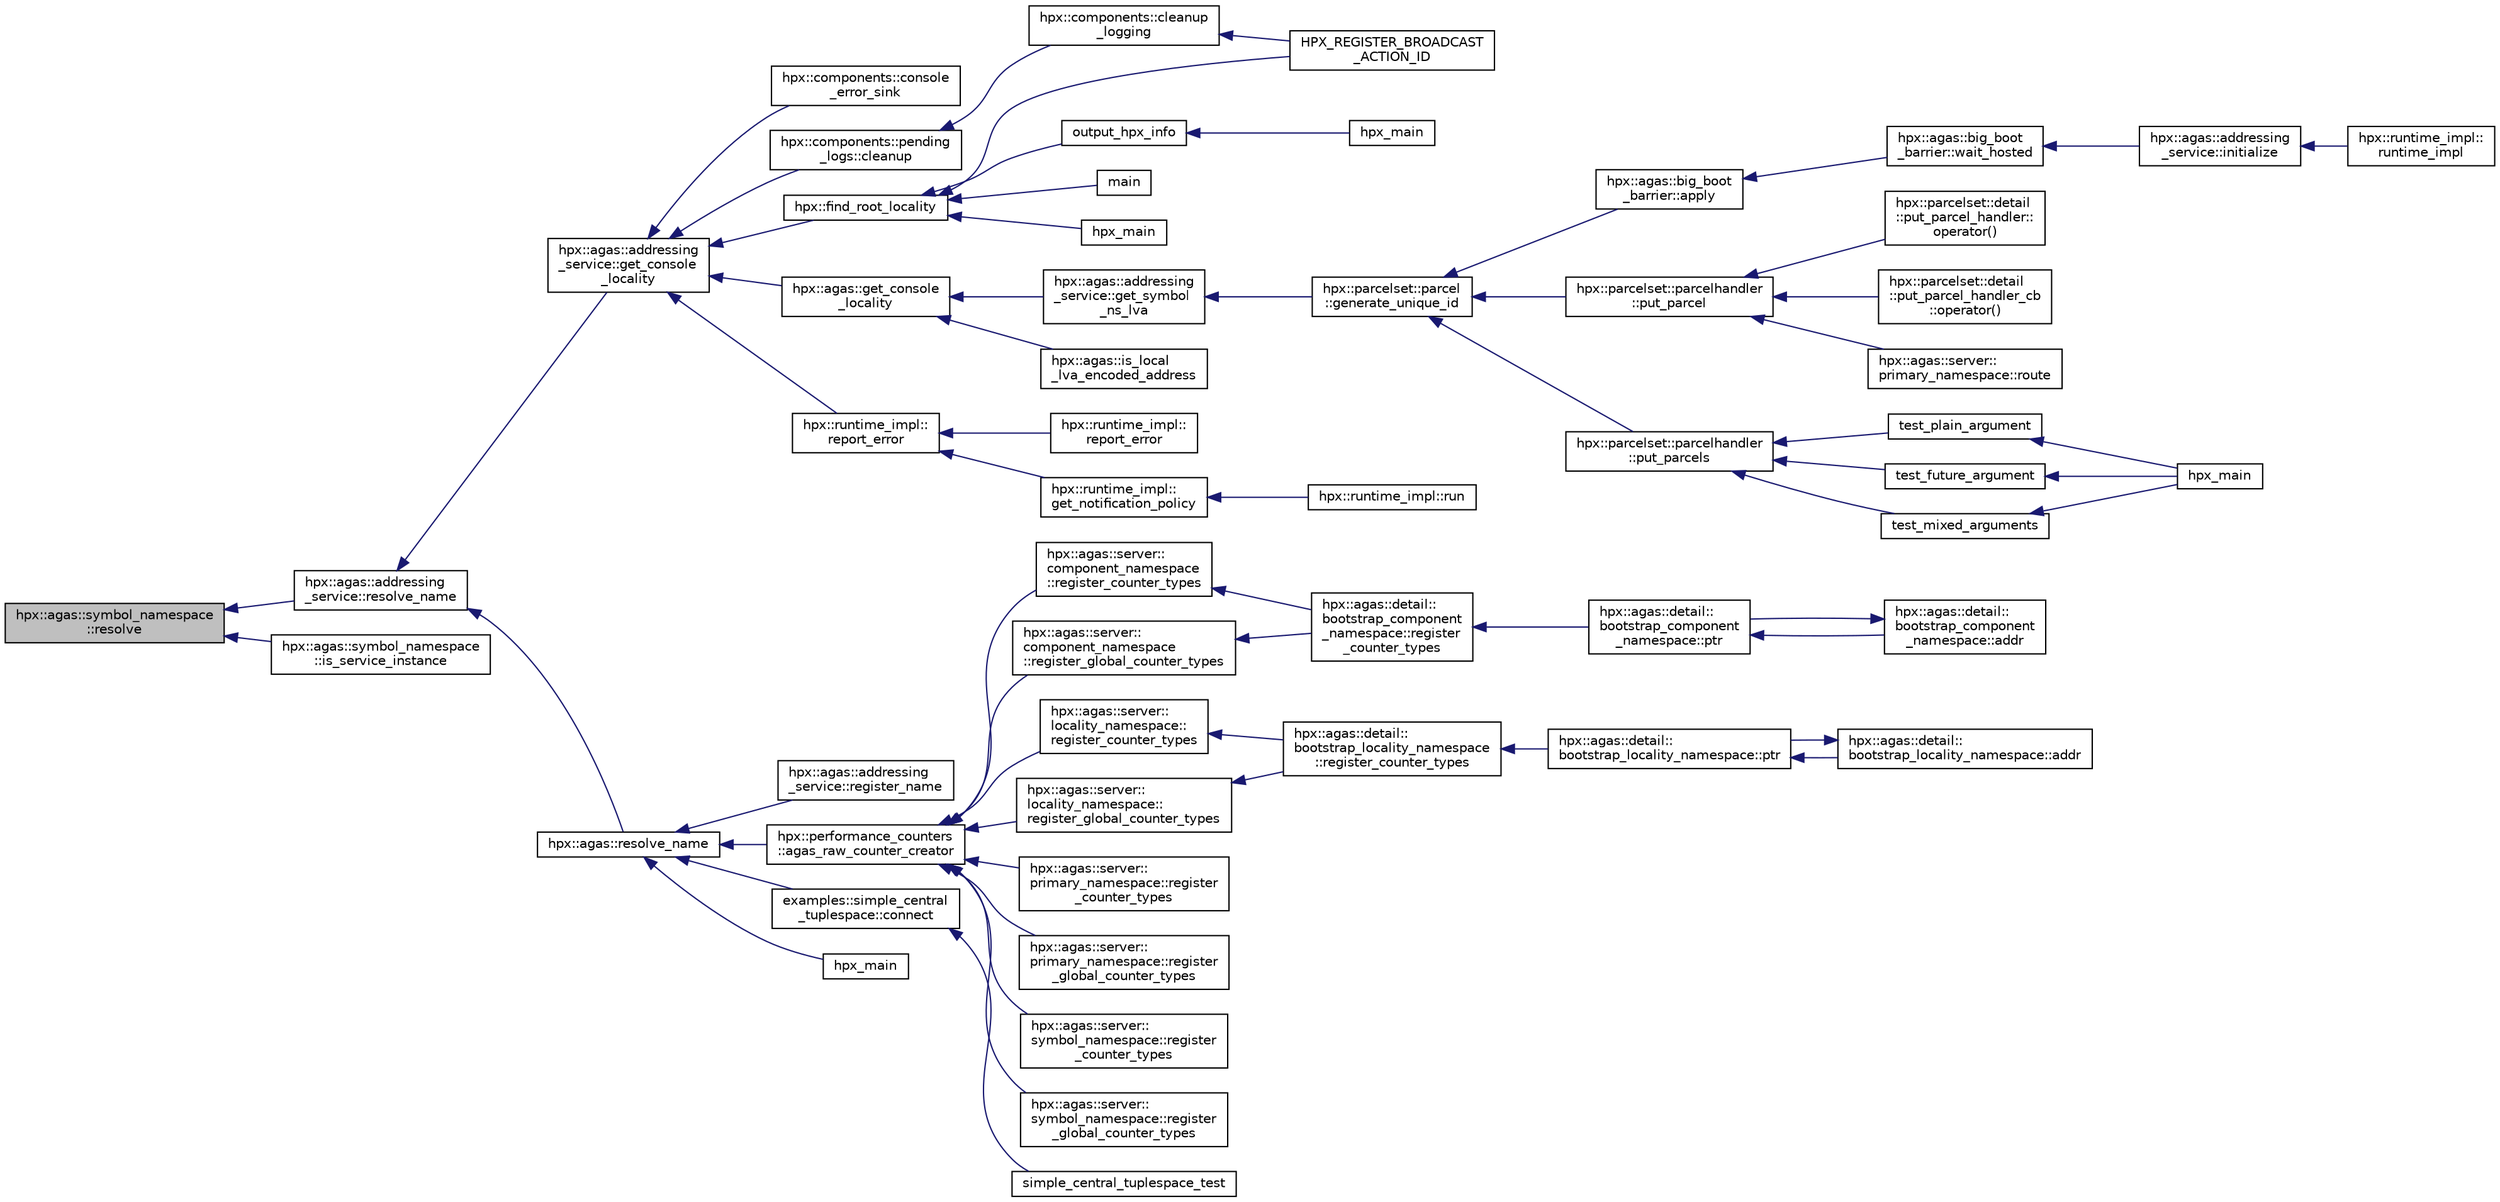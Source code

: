 digraph "hpx::agas::symbol_namespace::resolve"
{
  edge [fontname="Helvetica",fontsize="10",labelfontname="Helvetica",labelfontsize="10"];
  node [fontname="Helvetica",fontsize="10",shape=record];
  rankdir="LR";
  Node480 [label="hpx::agas::symbol_namespace\l::resolve",height=0.2,width=0.4,color="black", fillcolor="grey75", style="filled", fontcolor="black"];
  Node480 -> Node481 [dir="back",color="midnightblue",fontsize="10",style="solid",fontname="Helvetica"];
  Node481 [label="hpx::agas::addressing\l_service::resolve_name",height=0.2,width=0.4,color="black", fillcolor="white", style="filled",URL="$db/d58/structhpx_1_1agas_1_1addressing__service.html#a958dcde257f99d445f7d9cafa6d55fbe"];
  Node481 -> Node482 [dir="back",color="midnightblue",fontsize="10",style="solid",fontname="Helvetica"];
  Node482 [label="hpx::agas::addressing\l_service::get_console\l_locality",height=0.2,width=0.4,color="black", fillcolor="white", style="filled",URL="$db/d58/structhpx_1_1agas_1_1addressing__service.html#aae7aeb51157efaed2271de8e0b49e917",tooltip="Get locality locality_id of the console locality. "];
  Node482 -> Node483 [dir="back",color="midnightblue",fontsize="10",style="solid",fontname="Helvetica"];
  Node483 [label="hpx::components::console\l_error_sink",height=0.2,width=0.4,color="black", fillcolor="white", style="filled",URL="$d5/d76/namespacehpx_1_1components.html#a9fd8bab214eff101d2069bfac0c110cc"];
  Node482 -> Node484 [dir="back",color="midnightblue",fontsize="10",style="solid",fontname="Helvetica"];
  Node484 [label="hpx::components::pending\l_logs::cleanup",height=0.2,width=0.4,color="black", fillcolor="white", style="filled",URL="$d2/d34/structhpx_1_1components_1_1pending__logs.html#aa4aa5238eb3f0ed85351897da5d42453"];
  Node484 -> Node485 [dir="back",color="midnightblue",fontsize="10",style="solid",fontname="Helvetica"];
  Node485 [label="hpx::components::cleanup\l_logging",height=0.2,width=0.4,color="black", fillcolor="white", style="filled",URL="$d5/d76/namespacehpx_1_1components.html#ac5d6aa2c2676512c45973181465756e4"];
  Node485 -> Node486 [dir="back",color="midnightblue",fontsize="10",style="solid",fontname="Helvetica"];
  Node486 [label="HPX_REGISTER_BROADCAST\l_ACTION_ID",height=0.2,width=0.4,color="black", fillcolor="white", style="filled",URL="$de/d5c/runtime__support__server_8cpp.html#a2c7fd60adfab122ae67b173ad73fc706"];
  Node482 -> Node487 [dir="back",color="midnightblue",fontsize="10",style="solid",fontname="Helvetica"];
  Node487 [label="hpx::agas::get_console\l_locality",height=0.2,width=0.4,color="black", fillcolor="white", style="filled",URL="$dc/d54/namespacehpx_1_1agas.html#a58c57dd758d805babb200d1dd5693f9b",tooltip="Return an id_type referring to the console locality. "];
  Node487 -> Node488 [dir="back",color="midnightblue",fontsize="10",style="solid",fontname="Helvetica"];
  Node488 [label="hpx::agas::addressing\l_service::get_symbol\l_ns_lva",height=0.2,width=0.4,color="black", fillcolor="white", style="filled",URL="$db/d58/structhpx_1_1agas_1_1addressing__service.html#ad904f19162fc67d188ca8f8b24a77a58"];
  Node488 -> Node489 [dir="back",color="midnightblue",fontsize="10",style="solid",fontname="Helvetica"];
  Node489 [label="hpx::parcelset::parcel\l::generate_unique_id",height=0.2,width=0.4,color="black", fillcolor="white", style="filled",URL="$d7/d11/classhpx_1_1parcelset_1_1parcel.html#a7ca4116460b3a62269beecf8fb6b2f34"];
  Node489 -> Node490 [dir="back",color="midnightblue",fontsize="10",style="solid",fontname="Helvetica"];
  Node490 [label="hpx::agas::big_boot\l_barrier::apply",height=0.2,width=0.4,color="black", fillcolor="white", style="filled",URL="$d8/db6/structhpx_1_1agas_1_1big__boot__barrier.html#a1a3c5320dbd8eeea60427d535e189d3c"];
  Node490 -> Node491 [dir="back",color="midnightblue",fontsize="10",style="solid",fontname="Helvetica"];
  Node491 [label="hpx::agas::big_boot\l_barrier::wait_hosted",height=0.2,width=0.4,color="black", fillcolor="white", style="filled",URL="$d8/db6/structhpx_1_1agas_1_1big__boot__barrier.html#af83d97cabe46bfd67841283fece1cb24"];
  Node491 -> Node492 [dir="back",color="midnightblue",fontsize="10",style="solid",fontname="Helvetica"];
  Node492 [label="hpx::agas::addressing\l_service::initialize",height=0.2,width=0.4,color="black", fillcolor="white", style="filled",URL="$db/d58/structhpx_1_1agas_1_1addressing__service.html#afb80dcf683086f9ec1237c81129017d8"];
  Node492 -> Node493 [dir="back",color="midnightblue",fontsize="10",style="solid",fontname="Helvetica"];
  Node493 [label="hpx::runtime_impl::\lruntime_impl",height=0.2,width=0.4,color="black", fillcolor="white", style="filled",URL="$dc/d80/classhpx_1_1runtime__impl.html#a19b55584b2e6b6b4d72ae159fbef0f6e"];
  Node489 -> Node494 [dir="back",color="midnightblue",fontsize="10",style="solid",fontname="Helvetica"];
  Node494 [label="hpx::parcelset::parcelhandler\l::put_parcel",height=0.2,width=0.4,color="black", fillcolor="white", style="filled",URL="$d4/d2f/classhpx_1_1parcelset_1_1parcelhandler.html#ac47bfb07dba5c3273d36fabe0868d43b"];
  Node494 -> Node495 [dir="back",color="midnightblue",fontsize="10",style="solid",fontname="Helvetica"];
  Node495 [label="hpx::parcelset::detail\l::put_parcel_handler::\loperator()",height=0.2,width=0.4,color="black", fillcolor="white", style="filled",URL="$d6/d81/structhpx_1_1parcelset_1_1detail_1_1put__parcel__handler.html#a108c3182042dc70fac236ffefd75df24"];
  Node494 -> Node496 [dir="back",color="midnightblue",fontsize="10",style="solid",fontname="Helvetica"];
  Node496 [label="hpx::parcelset::detail\l::put_parcel_handler_cb\l::operator()",height=0.2,width=0.4,color="black", fillcolor="white", style="filled",URL="$d1/df2/structhpx_1_1parcelset_1_1detail_1_1put__parcel__handler__cb.html#a2748057527af1b9f5f5984703b59d8f8"];
  Node494 -> Node497 [dir="back",color="midnightblue",fontsize="10",style="solid",fontname="Helvetica"];
  Node497 [label="hpx::agas::server::\lprimary_namespace::route",height=0.2,width=0.4,color="black", fillcolor="white", style="filled",URL="$d7/d3a/structhpx_1_1agas_1_1server_1_1primary__namespace.html#a9037a1baa55fb13097a541bc365f2d0b"];
  Node489 -> Node498 [dir="back",color="midnightblue",fontsize="10",style="solid",fontname="Helvetica"];
  Node498 [label="hpx::parcelset::parcelhandler\l::put_parcels",height=0.2,width=0.4,color="black", fillcolor="white", style="filled",URL="$d4/d2f/classhpx_1_1parcelset_1_1parcelhandler.html#a32ef958ef057a82fe01c70df5da51c6a"];
  Node498 -> Node499 [dir="back",color="midnightblue",fontsize="10",style="solid",fontname="Helvetica"];
  Node499 [label="test_plain_argument",height=0.2,width=0.4,color="black", fillcolor="white", style="filled",URL="$df/d23/put__parcels_8cpp.html#a60e7e37daaa74f7106c7cf614d219a87"];
  Node499 -> Node500 [dir="back",color="midnightblue",fontsize="10",style="solid",fontname="Helvetica"];
  Node500 [label="hpx_main",height=0.2,width=0.4,color="black", fillcolor="white", style="filled",URL="$df/d23/put__parcels_8cpp.html#a4ca51ec94fa82421fc621b58eef7b01c"];
  Node498 -> Node501 [dir="back",color="midnightblue",fontsize="10",style="solid",fontname="Helvetica"];
  Node501 [label="test_future_argument",height=0.2,width=0.4,color="black", fillcolor="white", style="filled",URL="$df/d23/put__parcels_8cpp.html#aaffb237829db631d8aaaf45d07e1ad9b"];
  Node501 -> Node500 [dir="back",color="midnightblue",fontsize="10",style="solid",fontname="Helvetica"];
  Node498 -> Node502 [dir="back",color="midnightblue",fontsize="10",style="solid",fontname="Helvetica"];
  Node502 [label="test_mixed_arguments",height=0.2,width=0.4,color="black", fillcolor="white", style="filled",URL="$df/d23/put__parcels_8cpp.html#a24eb81d6a10219027bfd00fa26f0d382"];
  Node502 -> Node500 [dir="back",color="midnightblue",fontsize="10",style="solid",fontname="Helvetica"];
  Node487 -> Node503 [dir="back",color="midnightblue",fontsize="10",style="solid",fontname="Helvetica"];
  Node503 [label="hpx::agas::is_local\l_lva_encoded_address",height=0.2,width=0.4,color="black", fillcolor="white", style="filled",URL="$dc/d54/namespacehpx_1_1agas.html#abb5e5584ed3b536ace8e3f58415e24c2"];
  Node482 -> Node504 [dir="back",color="midnightblue",fontsize="10",style="solid",fontname="Helvetica"];
  Node504 [label="hpx::find_root_locality",height=0.2,width=0.4,color="black", fillcolor="white", style="filled",URL="$d8/d83/namespacehpx.html#a91f701414a6c667c3b58a2e50b93ad0a",tooltip="Return the global id representing the root locality. "];
  Node504 -> Node505 [dir="back",color="midnightblue",fontsize="10",style="solid",fontname="Helvetica"];
  Node505 [label="output_hpx_info",height=0.2,width=0.4,color="black", fillcolor="white", style="filled",URL="$d9/d0f/main_8cc.html#a22d5612b13072491f3de2340527ce19f"];
  Node505 -> Node506 [dir="back",color="midnightblue",fontsize="10",style="solid",fontname="Helvetica"];
  Node506 [label="hpx_main",height=0.2,width=0.4,color="black", fillcolor="white", style="filled",URL="$d9/d0f/main_8cc.html#a344a9bb316c276641af2d061a2558c97"];
  Node504 -> Node507 [dir="back",color="midnightblue",fontsize="10",style="solid",fontname="Helvetica"];
  Node507 [label="main",height=0.2,width=0.4,color="black", fillcolor="white", style="filled",URL="$d7/de6/print__to__console_8cpp.html#ae66f6b31b5ad750f1fe042a706a4e3d4"];
  Node504 -> Node486 [dir="back",color="midnightblue",fontsize="10",style="solid",fontname="Helvetica"];
  Node504 -> Node508 [dir="back",color="midnightblue",fontsize="10",style="solid",fontname="Helvetica"];
  Node508 [label="hpx_main",height=0.2,width=0.4,color="black", fillcolor="white", style="filled",URL="$de/d68/transpose__await_8cpp.html#a4ca51ec94fa82421fc621b58eef7b01c"];
  Node482 -> Node509 [dir="back",color="midnightblue",fontsize="10",style="solid",fontname="Helvetica"];
  Node509 [label="hpx::runtime_impl::\lreport_error",height=0.2,width=0.4,color="black", fillcolor="white", style="filled",URL="$dc/d80/classhpx_1_1runtime__impl.html#aabdaeb29966bd884e97f5fbca0ecae3d",tooltip="Report a non-recoverable error to the runtime system. "];
  Node509 -> Node510 [dir="back",color="midnightblue",fontsize="10",style="solid",fontname="Helvetica"];
  Node510 [label="hpx::runtime_impl::\lreport_error",height=0.2,width=0.4,color="black", fillcolor="white", style="filled",URL="$dc/d80/classhpx_1_1runtime__impl.html#a5183bfa1e494d6a1455d6c10300d202d",tooltip="Report a non-recoverable error to the runtime system. "];
  Node509 -> Node511 [dir="back",color="midnightblue",fontsize="10",style="solid",fontname="Helvetica"];
  Node511 [label="hpx::runtime_impl::\lget_notification_policy",height=0.2,width=0.4,color="black", fillcolor="white", style="filled",URL="$dc/d80/classhpx_1_1runtime__impl.html#aa9de8265198ceaf0e1e3f2ac1d78462e"];
  Node511 -> Node512 [dir="back",color="midnightblue",fontsize="10",style="solid",fontname="Helvetica"];
  Node512 [label="hpx::runtime_impl::run",height=0.2,width=0.4,color="black", fillcolor="white", style="filled",URL="$dc/d80/classhpx_1_1runtime__impl.html#af8458421582bcb47802b012932a68757",tooltip="Run the HPX runtime system, initially use the given number of (OS) threads in the thread-manager and ..."];
  Node481 -> Node513 [dir="back",color="midnightblue",fontsize="10",style="solid",fontname="Helvetica"];
  Node513 [label="hpx::agas::resolve_name",height=0.2,width=0.4,color="black", fillcolor="white", style="filled",URL="$dc/d54/namespacehpx_1_1agas.html#a739f4cc96792199719e626873d9f362a"];
  Node513 -> Node514 [dir="back",color="midnightblue",fontsize="10",style="solid",fontname="Helvetica"];
  Node514 [label="hpx::agas::addressing\l_service::register_name",height=0.2,width=0.4,color="black", fillcolor="white", style="filled",URL="$db/d58/structhpx_1_1agas_1_1addressing__service.html#a1420bfbd5c9e6c2c3e7f7c4ee81657b0"];
  Node513 -> Node515 [dir="back",color="midnightblue",fontsize="10",style="solid",fontname="Helvetica"];
  Node515 [label="hpx::performance_counters\l::agas_raw_counter_creator",height=0.2,width=0.4,color="black", fillcolor="white", style="filled",URL="$d0/d36/namespacehpx_1_1performance__counters.html#a88f016cee579c478cbfa2ff9b67dd1db"];
  Node515 -> Node516 [dir="back",color="midnightblue",fontsize="10",style="solid",fontname="Helvetica"];
  Node516 [label="hpx::agas::server::\lcomponent_namespace\l::register_counter_types",height=0.2,width=0.4,color="black", fillcolor="white", style="filled",URL="$d4/dc8/structhpx_1_1agas_1_1server_1_1component__namespace.html#a3f59ac1fbb1085e7806d04f45a3d07aa"];
  Node516 -> Node517 [dir="back",color="midnightblue",fontsize="10",style="solid",fontname="Helvetica"];
  Node517 [label="hpx::agas::detail::\lbootstrap_component\l_namespace::register\l_counter_types",height=0.2,width=0.4,color="black", fillcolor="white", style="filled",URL="$d4/db7/structhpx_1_1agas_1_1detail_1_1bootstrap__component__namespace.html#a4062690457d8f3a57858abd24f241387"];
  Node517 -> Node518 [dir="back",color="midnightblue",fontsize="10",style="solid",fontname="Helvetica"];
  Node518 [label="hpx::agas::detail::\lbootstrap_component\l_namespace::ptr",height=0.2,width=0.4,color="black", fillcolor="white", style="filled",URL="$d4/db7/structhpx_1_1agas_1_1detail_1_1bootstrap__component__namespace.html#a2ddc1b51e40d6b5c32f7eeba52a7527d"];
  Node518 -> Node519 [dir="back",color="midnightblue",fontsize="10",style="solid",fontname="Helvetica"];
  Node519 [label="hpx::agas::detail::\lbootstrap_component\l_namespace::addr",height=0.2,width=0.4,color="black", fillcolor="white", style="filled",URL="$d4/db7/structhpx_1_1agas_1_1detail_1_1bootstrap__component__namespace.html#a4947343cef580d3a72f9fcb6803a54b1"];
  Node519 -> Node518 [dir="back",color="midnightblue",fontsize="10",style="solid",fontname="Helvetica"];
  Node515 -> Node520 [dir="back",color="midnightblue",fontsize="10",style="solid",fontname="Helvetica"];
  Node520 [label="hpx::agas::server::\lcomponent_namespace\l::register_global_counter_types",height=0.2,width=0.4,color="black", fillcolor="white", style="filled",URL="$d4/dc8/structhpx_1_1agas_1_1server_1_1component__namespace.html#aca8d9ad8b028d644f4473995013a510d"];
  Node520 -> Node517 [dir="back",color="midnightblue",fontsize="10",style="solid",fontname="Helvetica"];
  Node515 -> Node521 [dir="back",color="midnightblue",fontsize="10",style="solid",fontname="Helvetica"];
  Node521 [label="hpx::agas::server::\llocality_namespace::\lregister_counter_types",height=0.2,width=0.4,color="black", fillcolor="white", style="filled",URL="$dc/d72/structhpx_1_1agas_1_1server_1_1locality__namespace.html#ae037a979e377469bd27abc7e8f22f575"];
  Node521 -> Node522 [dir="back",color="midnightblue",fontsize="10",style="solid",fontname="Helvetica"];
  Node522 [label="hpx::agas::detail::\lbootstrap_locality_namespace\l::register_counter_types",height=0.2,width=0.4,color="black", fillcolor="white", style="filled",URL="$d2/d28/structhpx_1_1agas_1_1detail_1_1bootstrap__locality__namespace.html#ac910cbe67c3a50767d7c539508fc7e4a"];
  Node522 -> Node523 [dir="back",color="midnightblue",fontsize="10",style="solid",fontname="Helvetica"];
  Node523 [label="hpx::agas::detail::\lbootstrap_locality_namespace::ptr",height=0.2,width=0.4,color="black", fillcolor="white", style="filled",URL="$d2/d28/structhpx_1_1agas_1_1detail_1_1bootstrap__locality__namespace.html#a5d4dcef228d9a8e6040f2e404546a7b8"];
  Node523 -> Node524 [dir="back",color="midnightblue",fontsize="10",style="solid",fontname="Helvetica"];
  Node524 [label="hpx::agas::detail::\lbootstrap_locality_namespace::addr",height=0.2,width=0.4,color="black", fillcolor="white", style="filled",URL="$d2/d28/structhpx_1_1agas_1_1detail_1_1bootstrap__locality__namespace.html#a6a5b1a39f25283d49aae9a42b5c4388a"];
  Node524 -> Node523 [dir="back",color="midnightblue",fontsize="10",style="solid",fontname="Helvetica"];
  Node515 -> Node525 [dir="back",color="midnightblue",fontsize="10",style="solid",fontname="Helvetica"];
  Node525 [label="hpx::agas::server::\llocality_namespace::\lregister_global_counter_types",height=0.2,width=0.4,color="black", fillcolor="white", style="filled",URL="$dc/d72/structhpx_1_1agas_1_1server_1_1locality__namespace.html#a53b3eeeb1f0f943dc8eb01218382c127"];
  Node525 -> Node522 [dir="back",color="midnightblue",fontsize="10",style="solid",fontname="Helvetica"];
  Node515 -> Node526 [dir="back",color="midnightblue",fontsize="10",style="solid",fontname="Helvetica"];
  Node526 [label="hpx::agas::server::\lprimary_namespace::register\l_counter_types",height=0.2,width=0.4,color="black", fillcolor="white", style="filled",URL="$d7/d3a/structhpx_1_1agas_1_1server_1_1primary__namespace.html#acb8cf3b6b3a36959a8d753e719f58e50",tooltip="Register all performance counter types exposed by this component. "];
  Node515 -> Node527 [dir="back",color="midnightblue",fontsize="10",style="solid",fontname="Helvetica"];
  Node527 [label="hpx::agas::server::\lprimary_namespace::register\l_global_counter_types",height=0.2,width=0.4,color="black", fillcolor="white", style="filled",URL="$d7/d3a/structhpx_1_1agas_1_1server_1_1primary__namespace.html#a0883902ac21c451fb3f7d7d0380d1777"];
  Node515 -> Node528 [dir="back",color="midnightblue",fontsize="10",style="solid",fontname="Helvetica"];
  Node528 [label="hpx::agas::server::\lsymbol_namespace::register\l_counter_types",height=0.2,width=0.4,color="black", fillcolor="white", style="filled",URL="$dc/da6/structhpx_1_1agas_1_1server_1_1symbol__namespace.html#a44b7f018cf74a4f59e52c1e8e1a6afa7"];
  Node515 -> Node529 [dir="back",color="midnightblue",fontsize="10",style="solid",fontname="Helvetica"];
  Node529 [label="hpx::agas::server::\lsymbol_namespace::register\l_global_counter_types",height=0.2,width=0.4,color="black", fillcolor="white", style="filled",URL="$dc/da6/structhpx_1_1agas_1_1server_1_1symbol__namespace.html#ae805d2f78fe8f68848e74b3a350e0a9c"];
  Node513 -> Node530 [dir="back",color="midnightblue",fontsize="10",style="solid",fontname="Helvetica"];
  Node530 [label="examples::simple_central\l_tuplespace::connect",height=0.2,width=0.4,color="black", fillcolor="white", style="filled",URL="$d5/d1b/classexamples_1_1simple__central__tuplespace.html#a74fe2a76e7170accb6b94cb1f9dab4fd"];
  Node530 -> Node531 [dir="back",color="midnightblue",fontsize="10",style="solid",fontname="Helvetica"];
  Node531 [label="simple_central_tuplespace_test",height=0.2,width=0.4,color="black", fillcolor="white", style="filled",URL="$d1/d7b/simple__central__tuplespace__client_8cpp.html#acbba3ff1199a0c056ce98840814a9da5"];
  Node513 -> Node532 [dir="back",color="midnightblue",fontsize="10",style="solid",fontname="Helvetica"];
  Node532 [label="hpx_main",height=0.2,width=0.4,color="black", fillcolor="white", style="filled",URL="$d0/db7/throttle__client_8cpp.html#aaf67a3863f19ff7033e239ebb1204fb7"];
  Node480 -> Node533 [dir="back",color="midnightblue",fontsize="10",style="solid",fontname="Helvetica"];
  Node533 [label="hpx::agas::symbol_namespace\l::is_service_instance",height=0.2,width=0.4,color="black", fillcolor="white", style="filled",URL="$dd/d5e/structhpx_1_1agas_1_1symbol__namespace.html#abe857253fdfe8a0baa48b5d19d3fda0d"];
}
